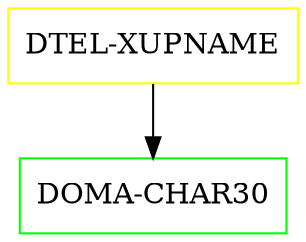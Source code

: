 digraph G {
  "DTEL-XUPNAME" [shape=box,color=yellow];
  "DOMA-CHAR30" [shape=box,color=green,URL="./DOMA_CHAR30.html"];
  "DTEL-XUPNAME" -> "DOMA-CHAR30";
}

